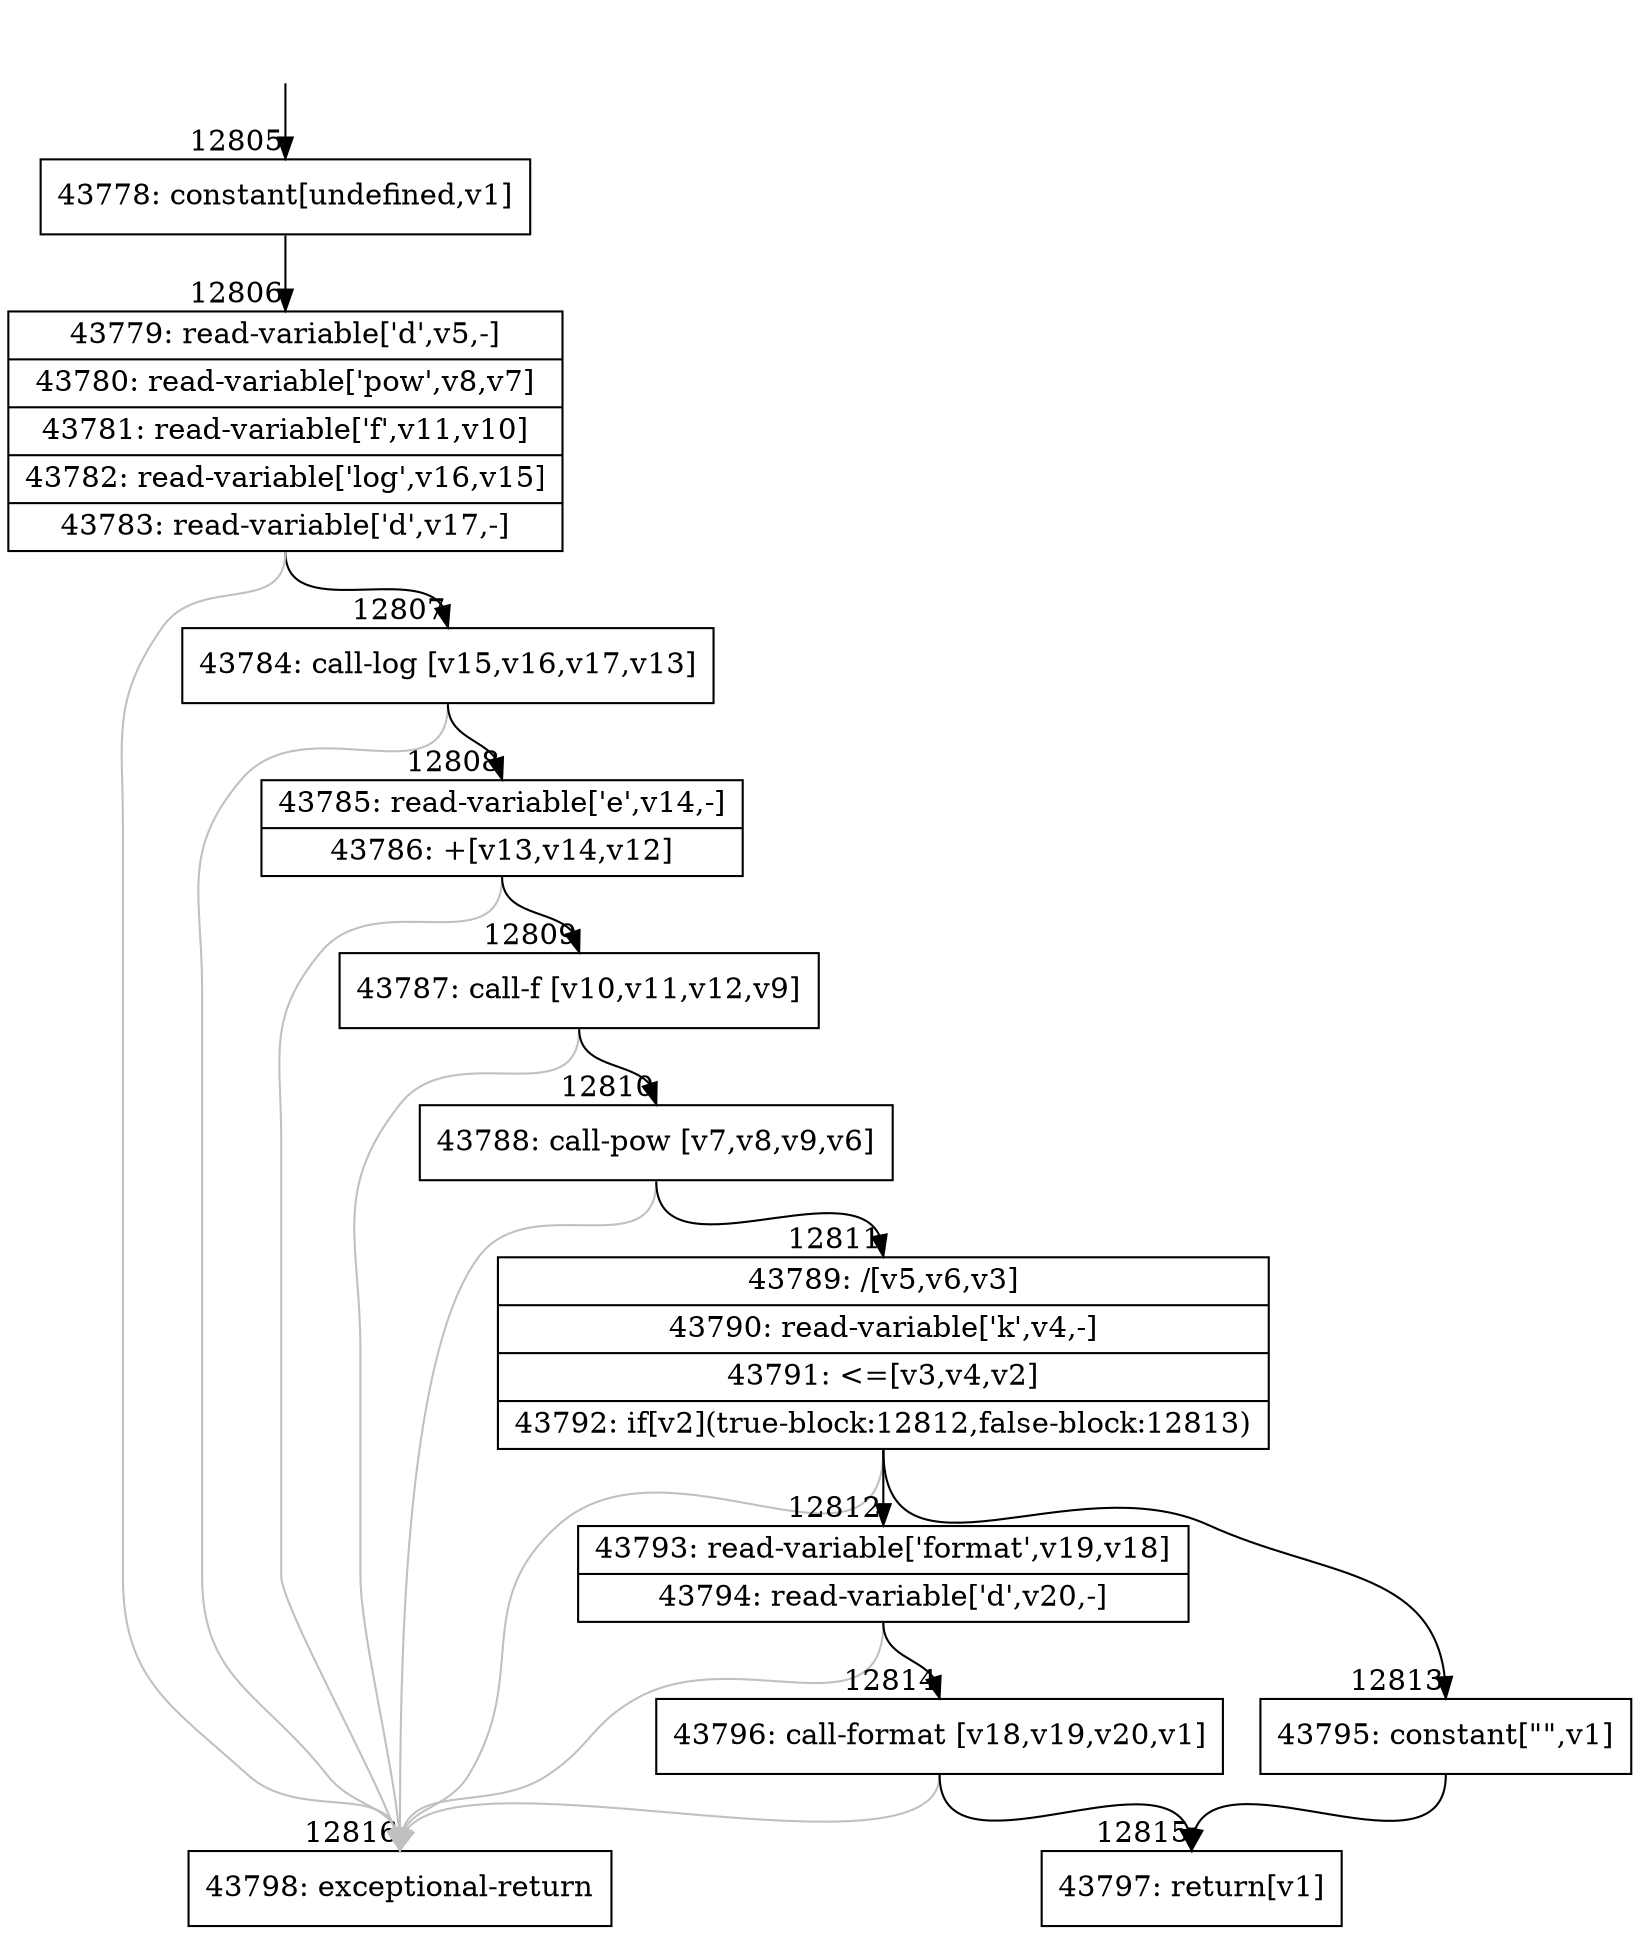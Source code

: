 digraph {
rankdir="TD"
BB_entry1183[shape=none,label=""];
BB_entry1183 -> BB12805 [tailport=s, headport=n, headlabel="    12805"]
BB12805 [shape=record label="{43778: constant[undefined,v1]}" ] 
BB12805 -> BB12806 [tailport=s, headport=n, headlabel="      12806"]
BB12806 [shape=record label="{43779: read-variable['d',v5,-]|43780: read-variable['pow',v8,v7]|43781: read-variable['f',v11,v10]|43782: read-variable['log',v16,v15]|43783: read-variable['d',v17,-]}" ] 
BB12806 -> BB12807 [tailport=s, headport=n, headlabel="      12807"]
BB12806 -> BB12816 [tailport=s, headport=n, color=gray, headlabel="      12816"]
BB12807 [shape=record label="{43784: call-log [v15,v16,v17,v13]}" ] 
BB12807 -> BB12808 [tailport=s, headport=n, headlabel="      12808"]
BB12807 -> BB12816 [tailport=s, headport=n, color=gray]
BB12808 [shape=record label="{43785: read-variable['e',v14,-]|43786: +[v13,v14,v12]}" ] 
BB12808 -> BB12809 [tailport=s, headport=n, headlabel="      12809"]
BB12808 -> BB12816 [tailport=s, headport=n, color=gray]
BB12809 [shape=record label="{43787: call-f [v10,v11,v12,v9]}" ] 
BB12809 -> BB12810 [tailport=s, headport=n, headlabel="      12810"]
BB12809 -> BB12816 [tailport=s, headport=n, color=gray]
BB12810 [shape=record label="{43788: call-pow [v7,v8,v9,v6]}" ] 
BB12810 -> BB12811 [tailport=s, headport=n, headlabel="      12811"]
BB12810 -> BB12816 [tailport=s, headport=n, color=gray]
BB12811 [shape=record label="{43789: /[v5,v6,v3]|43790: read-variable['k',v4,-]|43791: \<=[v3,v4,v2]|43792: if[v2](true-block:12812,false-block:12813)}" ] 
BB12811 -> BB12812 [tailport=s, headport=n, headlabel="      12812"]
BB12811 -> BB12813 [tailport=s, headport=n, headlabel="      12813"]
BB12811 -> BB12816 [tailport=s, headport=n, color=gray]
BB12812 [shape=record label="{43793: read-variable['format',v19,v18]|43794: read-variable['d',v20,-]}" ] 
BB12812 -> BB12814 [tailport=s, headport=n, headlabel="      12814"]
BB12812 -> BB12816 [tailport=s, headport=n, color=gray]
BB12813 [shape=record label="{43795: constant[\"\",v1]}" ] 
BB12813 -> BB12815 [tailport=s, headport=n, headlabel="      12815"]
BB12814 [shape=record label="{43796: call-format [v18,v19,v20,v1]}" ] 
BB12814 -> BB12815 [tailport=s, headport=n]
BB12814 -> BB12816 [tailport=s, headport=n, color=gray]
BB12815 [shape=record label="{43797: return[v1]}" ] 
BB12816 [shape=record label="{43798: exceptional-return}" ] 
//#$~ 7646
}
